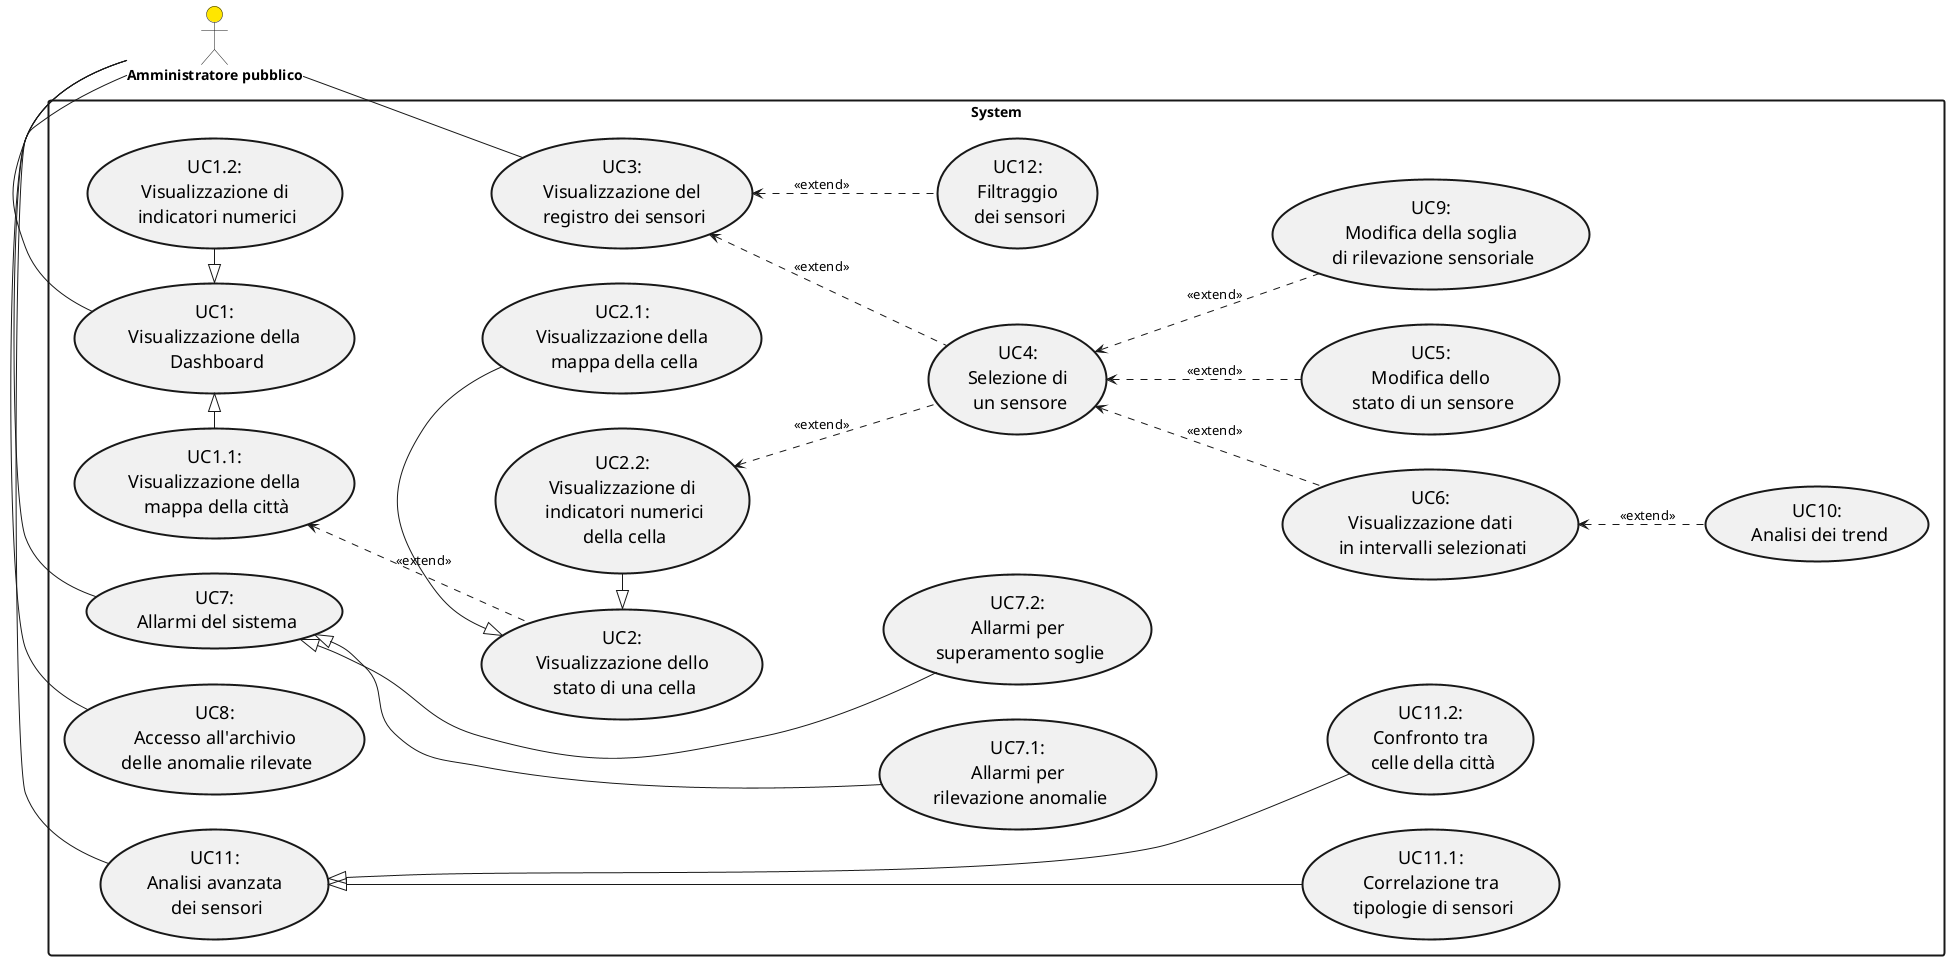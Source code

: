 @startuml USERCASES



left to right direction

skinparam actor {
  FontSize 14
  FontStyle bold
  
  }

skinparam usecase{
  
  FontSize 18
  
  BorderStyle solid
  BorderThickness 2
}

skinparam rectangle {
  BorderStyle solid
  BorderThickness 2
}


actor amministratorepubblico as "Amministratore pubblico" #FFE600

rectangle "System" {
  usecase "UC1.1:\n Visualizzazione della \n mappa della città" as UC1.1
  usecase "UC1.2:\n Visualizzazione di \n indicatori numerici" as UC1.2
  usecase "UC1:\n Visualizzazione della \n Dashboard" as UC1
  usecase "UC2.1:\n Visualizzazione della \n mappa della cella" as UC2.1
  usecase "UC2.2:\n Visualizzazione di \n indicatori numerici\n della cella" as UC2.2
  usecase "UC2:\n Visualizzazione dello \n stato di una cella" as UC2
  usecase "UC3:\n Visualizzazione del \n registro dei sensori" as UC3
  usecase "UC4:\n Selezione di \n un sensore" as UC4
  usecase "UC5:\n Modifica dello \n stato di un sensore" as UC5
  usecase "UC6:\n Visualizzazione dati \n in intervalli selezionati" as UC6
  usecase "UC7:\n Allarmi del sistema" as UC7
  usecase "UC7.1:\n Allarmi per \n rilevazione anomalie" as UC7.1
  usecase "UC7.2:\n Allarmi per \n superamento soglie" as UC7.2
  usecase "UC8:\n Accesso all'archivio \n delle anomalie rilevate" as UC8
  usecase "UC9:\n Modifica della soglia \n di rilevazione sensoriale" as UC9
  usecase "UC10:\n Analisi dei trend" as UC10
  usecase "UC11:\n Analisi avanzata \n dei sensori" as UC11
  usecase "UC11.1:\n Correlazione tra \n tipologie di sensori" as UC11.1
  usecase "UC11.2:\n Confronto tra \n celle della città" as UC11.2
  usecase "UC12:\n Filtraggio \n dei sensori" as UC12
 

  amministratorepubblico - UC1
  amministratorepubblico - UC3
  UC1.1 -|> UC1
  UC1 <|- UC1.2
  UC2 .up.> UC1.1 : <<extend>>
  UC2 <|- UC2.1
  UC2 <|- UC2.2
  UC4 .up.> UC2.2 :<<extend>>
  UC4 .up.> UC3 :<<extend>>
  UC9 .up.> UC4 :<<extend>>
  UC12 .up.> UC3 :<<extend>>
  UC5 .up.> UC4 :<<extend>>
  UC6 .up.> UC4 :<<extend>>
  UC10 .up.> UC6 :<<extend>>
  amministratorepubblico - UC7
  
  amministratorepubblico - UC8
  amministratorepubblico - UC11
  UC7 <|--- UC7.2
  UC7 <|--- UC7.1
  UC11 <|---- UC11.1
  UC11 <|---- UC11.2

}
@enduml